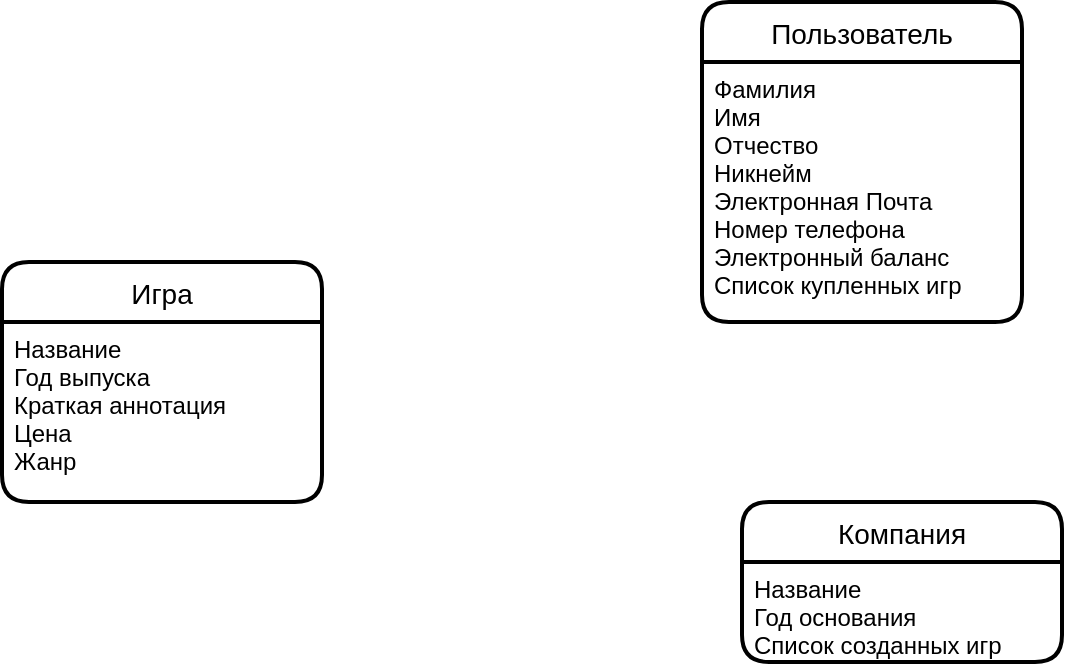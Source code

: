 <mxfile version="18.0.4" type="github">
  <diagram id="R2lEEEUBdFMjLlhIrx00" name="Page-1">
    <mxGraphModel dx="1449" dy="656" grid="1" gridSize="10" guides="1" tooltips="1" connect="1" arrows="1" fold="1" page="1" pageScale="1" pageWidth="850" pageHeight="1100" math="0" shadow="0" extFonts="Permanent Marker^https://fonts.googleapis.com/css?family=Permanent+Marker">
      <root>
        <mxCell id="0" />
        <mxCell id="1" parent="0" />
        <mxCell id="_Au37B9Xq9A6k-u9n0Tx-1" value="Игра" style="swimlane;childLayout=stackLayout;horizontal=1;startSize=30;horizontalStack=0;rounded=1;fontSize=14;fontStyle=0;strokeWidth=2;resizeParent=0;resizeLast=1;shadow=0;dashed=0;align=center;" vertex="1" parent="1">
          <mxGeometry x="10" y="160" width="160" height="120" as="geometry" />
        </mxCell>
        <mxCell id="_Au37B9Xq9A6k-u9n0Tx-2" value="Название&#xa;Год выпуска&#xa;Краткая аннотация&#xa;Цена&#xa;Жанр" style="align=left;strokeColor=none;fillColor=none;spacingLeft=4;fontSize=12;verticalAlign=top;resizable=0;rotatable=0;part=1;" vertex="1" parent="_Au37B9Xq9A6k-u9n0Tx-1">
          <mxGeometry y="30" width="160" height="90" as="geometry" />
        </mxCell>
        <mxCell id="_Au37B9Xq9A6k-u9n0Tx-3" value="Пользователь" style="swimlane;childLayout=stackLayout;horizontal=1;startSize=30;horizontalStack=0;rounded=1;fontSize=14;fontStyle=0;strokeWidth=2;resizeParent=0;resizeLast=1;shadow=0;dashed=0;align=center;" vertex="1" parent="1">
          <mxGeometry x="360" y="30" width="160" height="160" as="geometry" />
        </mxCell>
        <mxCell id="_Au37B9Xq9A6k-u9n0Tx-4" value="Фамилия&#xa;Имя&#xa;Отчество&#xa;Никнейм&#xa;Электронная Почта&#xa;Номер телефона&#xa;Электронный баланс&#xa;Список купленных игр&#xa;" style="align=left;strokeColor=none;fillColor=none;spacingLeft=4;fontSize=12;verticalAlign=top;resizable=0;rotatable=0;part=1;" vertex="1" parent="_Au37B9Xq9A6k-u9n0Tx-3">
          <mxGeometry y="30" width="160" height="130" as="geometry" />
        </mxCell>
        <mxCell id="_Au37B9Xq9A6k-u9n0Tx-18" value="Компания" style="swimlane;childLayout=stackLayout;horizontal=1;startSize=30;horizontalStack=0;rounded=1;fontSize=14;fontStyle=0;strokeWidth=2;resizeParent=0;resizeLast=1;shadow=0;dashed=0;align=center;" vertex="1" parent="1">
          <mxGeometry x="380" y="280" width="160" height="80" as="geometry" />
        </mxCell>
        <mxCell id="_Au37B9Xq9A6k-u9n0Tx-19" value="Название&#xa;Год основания&#xa;Список созданных игр" style="align=left;strokeColor=none;fillColor=none;spacingLeft=4;fontSize=12;verticalAlign=top;resizable=0;rotatable=0;part=1;" vertex="1" parent="_Au37B9Xq9A6k-u9n0Tx-18">
          <mxGeometry y="30" width="160" height="50" as="geometry" />
        </mxCell>
      </root>
    </mxGraphModel>
  </diagram>
</mxfile>

